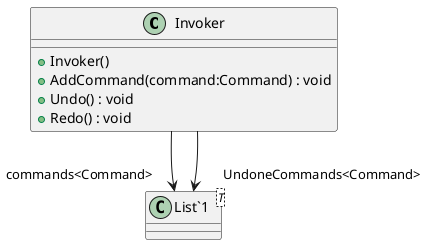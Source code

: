 @startuml
class Invoker {
    + Invoker()
    + AddCommand(command:Command) : void
    + Undo() : void
    + Redo() : void
}
class "List`1"<T> {
}
Invoker --> "commands<Command>" "List`1"
Invoker --> "UndoneCommands<Command>" "List`1"
@enduml
